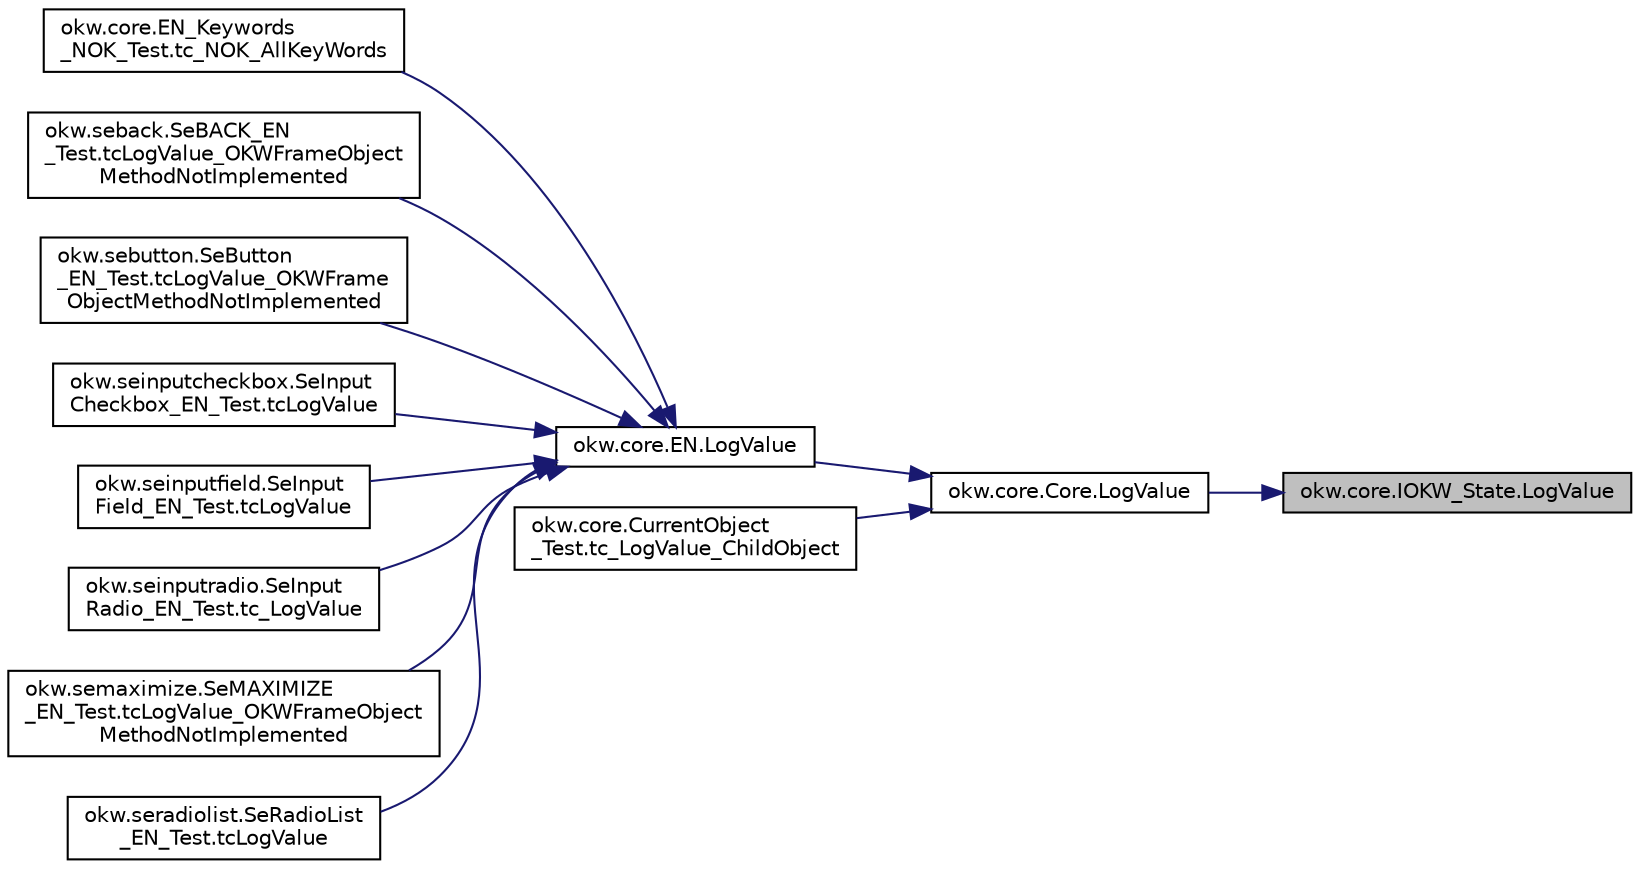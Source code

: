digraph "okw.core.IOKW_State.LogValue"
{
 // INTERACTIVE_SVG=YES
 // LATEX_PDF_SIZE
  edge [fontname="Helvetica",fontsize="10",labelfontname="Helvetica",labelfontsize="10"];
  node [fontname="Helvetica",fontsize="10",shape=record];
  rankdir="RL";
  Node1152 [label="okw.core.IOKW_State.LogValue",height=0.2,width=0.4,color="black", fillcolor="grey75", style="filled", fontcolor="black",tooltip="Dokumentiert den Standartwert eines Objekts."];
  Node1152 -> Node1153 [dir="back",color="midnightblue",fontsize="10",style="solid",fontname="Helvetica"];
  Node1153 [label="okw.core.Core.LogValue",height=0.2,width=0.4,color="black", fillcolor="white", style="filled",URL="$classokw_1_1core_1_1_core.html#a9087a6954326ab2e0ec251a875b58496",tooltip="Dokumentiert den Standartwert eines Objekts."];
  Node1153 -> Node1154 [dir="back",color="midnightblue",fontsize="10",style="solid",fontname="Helvetica"];
  Node1154 [label="okw.core.EN.LogValue",height=0.2,width=0.4,color="black", fillcolor="white", style="filled",URL="$classokw_1_1core_1_1_e_n.html#a1f306e8cd0bb363fe4ece8fd65b097c7",tooltip="Dokumentiert den Standartwert eines Objekts."];
  Node1154 -> Node1155 [dir="back",color="midnightblue",fontsize="10",style="solid",fontname="Helvetica"];
  Node1155 [label="okw.core.EN_Keywords\l_NOK_Test.tc_NOK_AllKeyWords",height=0.2,width=0.4,color="black", fillcolor="white", style="filled",URL="$classokw_1_1core_1_1_e_n___keywords___n_o_k___test.html#a81a960a2341dfb0e27da7871291c84dc",tooltip="Prüft methoden aufruf für einen einfachen Click."];
  Node1154 -> Node1156 [dir="back",color="midnightblue",fontsize="10",style="solid",fontname="Helvetica"];
  Node1156 [label="okw.seback.SeBACK_EN\l_Test.tcLogValue_OKWFrameObject\lMethodNotImplemented",height=0.2,width=0.4,color="black", fillcolor="white", style="filled",URL="$classokw_1_1seback_1_1_se_b_a_c_k___e_n___test.html#a68c0a5dcc1e03342abbc62c348d8c5d0",tooltip="Testet das Schlüsselwort LogTooltip( FN, Val ) eines SeBACK Prüfen."];
  Node1154 -> Node1157 [dir="back",color="midnightblue",fontsize="10",style="solid",fontname="Helvetica"];
  Node1157 [label="okw.sebutton.SeButton\l_EN_Test.tcLogValue_OKWFrame\lObjectMethodNotImplemented",height=0.2,width=0.4,color="black", fillcolor="white", style="filled",URL="$classokw_1_1sebutton_1_1_se_button___e_n___test.html#a3d6cd146241b650fbfe5f6bf76ccf43d",tooltip="Test des Schlüsselwortes LogTooltip für den GUI-Adapter SeButton."];
  Node1154 -> Node1158 [dir="back",color="midnightblue",fontsize="10",style="solid",fontname="Helvetica"];
  Node1158 [label="okw.seinputcheckbox.SeInput\lCheckbox_EN_Test.tcLogValue",height=0.2,width=0.4,color="black", fillcolor="white", style="filled",URL="$classokw_1_1seinputcheckbox_1_1_se_input_checkbox___e_n___test.html#a58b1e52b06d2b4f70001496d1993aaf0",tooltip="Speichert ob ein vorhandenes objekt existiert."];
  Node1154 -> Node1159 [dir="back",color="midnightblue",fontsize="10",style="solid",fontname="Helvetica"];
  Node1159 [label="okw.seinputfield.SeInput\lField_EN_Test.tcLogValue",height=0.2,width=0.4,color="black", fillcolor="white", style="filled",URL="$classokw_1_1seinputfield_1_1_se_input_field___e_n___test.html#a259d5579b97c17edc221704ddcb349af",tooltip="Teste das Schlüsselwort LogValue( FN ) eines SeInputText Prüfen."];
  Node1154 -> Node1160 [dir="back",color="midnightblue",fontsize="10",style="solid",fontname="Helvetica"];
  Node1160 [label="okw.seinputradio.SeInput\lRadio_EN_Test.tc_LogValue",height=0.2,width=0.4,color="black", fillcolor="white", style="filled",URL="$classokw_1_1seinputradio_1_1_se_input_radio___e_n___test.html#aaae5b3c914a61fbf7e10692457040432",tooltip="Test des Schlüsselwortes LogTooltip für den GUI-Adapter SeInputRadio."];
  Node1154 -> Node1161 [dir="back",color="midnightblue",fontsize="10",style="solid",fontname="Helvetica"];
  Node1161 [label="okw.semaximize.SeMAXIMIZE\l_EN_Test.tcLogValue_OKWFrameObject\lMethodNotImplemented",height=0.2,width=0.4,color="black", fillcolor="white", style="filled",URL="$classokw_1_1semaximize_1_1_se_m_a_x_i_m_i_z_e___e_n___test.html#a56e10c6064f77f7047e24a0e978396a2",tooltip="Testet das Schlüsselwort LogTooltip( FN, Val ) eines SeMAXIMIZE Prüfen."];
  Node1154 -> Node1162 [dir="back",color="midnightblue",fontsize="10",style="solid",fontname="Helvetica"];
  Node1162 [label="okw.seradiolist.SeRadioList\l_EN_Test.tcLogValue",height=0.2,width=0.4,color="black", fillcolor="white", style="filled",URL="$classokw_1_1seradiolist_1_1_se_radio_list___e_n___test.html#ae9bccfd107e9c5a70580248944c8161d",tooltip="Prüft die Methode SeRadioList.LogValue."];
  Node1153 -> Node1163 [dir="back",color="midnightblue",fontsize="10",style="solid",fontname="Helvetica"];
  Node1163 [label="okw.core.CurrentObject\l_Test.tc_LogValue_ChildObject",height=0.2,width=0.4,color="black", fillcolor="white", style="filled",URL="$classokw_1_1core_1_1_current_object___test.html#a4fc7f1c52a363458a258f54288a9b74e",tooltip="Testziel: Prüft den Aufruf der Methode LogTooltip( \"FN\" ) im ChildObject."];
}
